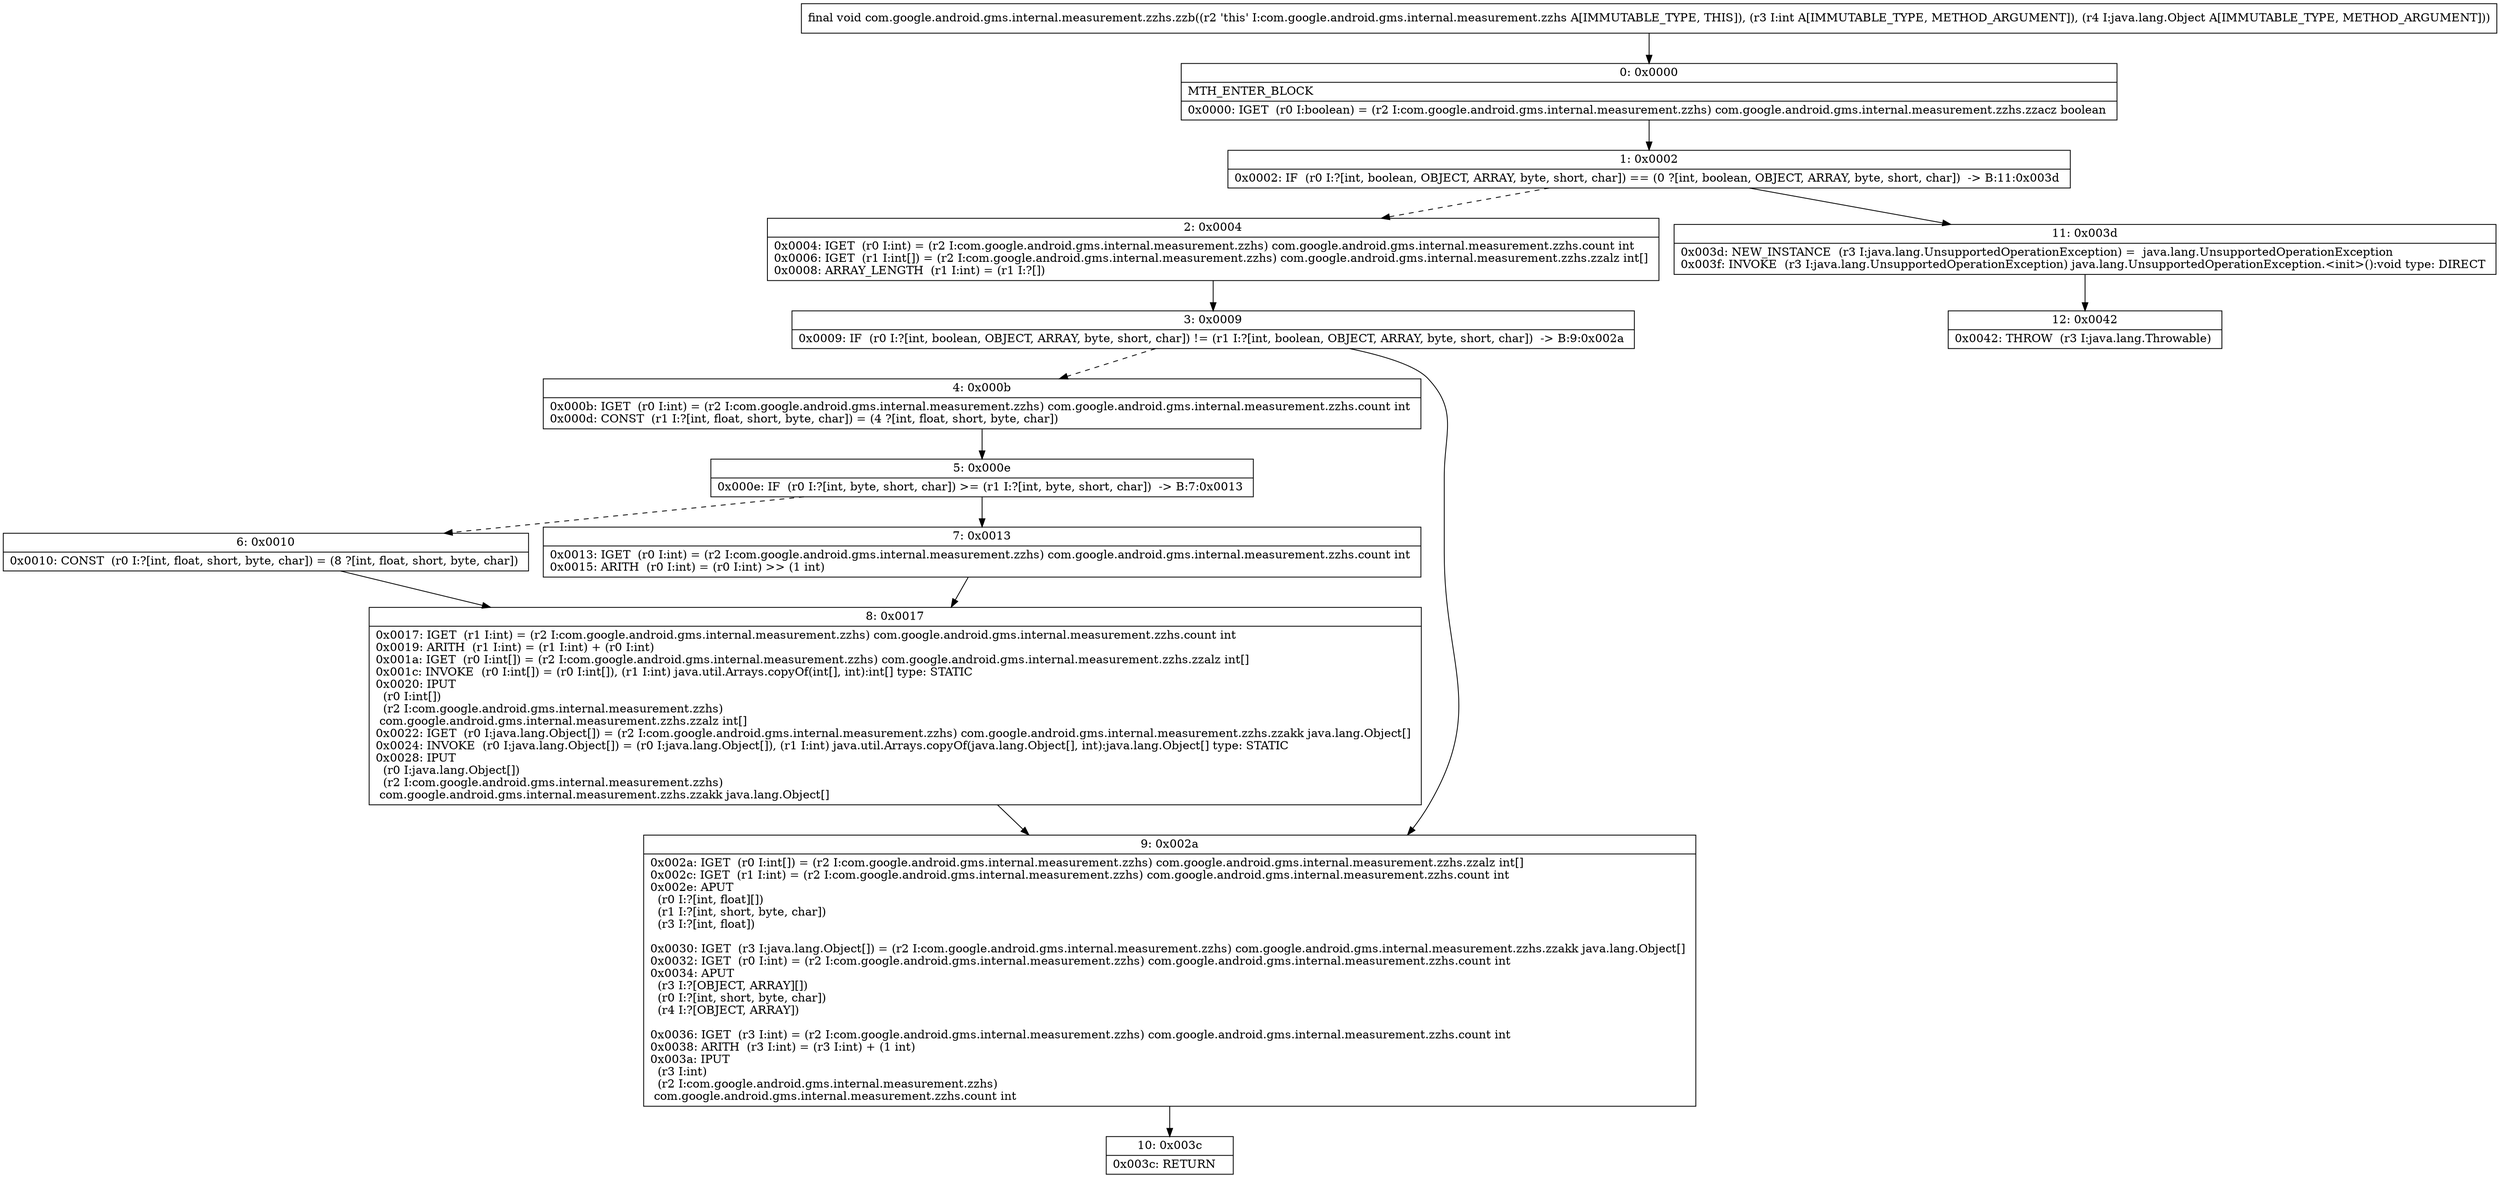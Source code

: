 digraph "CFG forcom.google.android.gms.internal.measurement.zzhs.zzb(ILjava\/lang\/Object;)V" {
Node_0 [shape=record,label="{0\:\ 0x0000|MTH_ENTER_BLOCK\l|0x0000: IGET  (r0 I:boolean) = (r2 I:com.google.android.gms.internal.measurement.zzhs) com.google.android.gms.internal.measurement.zzhs.zzacz boolean \l}"];
Node_1 [shape=record,label="{1\:\ 0x0002|0x0002: IF  (r0 I:?[int, boolean, OBJECT, ARRAY, byte, short, char]) == (0 ?[int, boolean, OBJECT, ARRAY, byte, short, char])  \-\> B:11:0x003d \l}"];
Node_2 [shape=record,label="{2\:\ 0x0004|0x0004: IGET  (r0 I:int) = (r2 I:com.google.android.gms.internal.measurement.zzhs) com.google.android.gms.internal.measurement.zzhs.count int \l0x0006: IGET  (r1 I:int[]) = (r2 I:com.google.android.gms.internal.measurement.zzhs) com.google.android.gms.internal.measurement.zzhs.zzalz int[] \l0x0008: ARRAY_LENGTH  (r1 I:int) = (r1 I:?[]) \l}"];
Node_3 [shape=record,label="{3\:\ 0x0009|0x0009: IF  (r0 I:?[int, boolean, OBJECT, ARRAY, byte, short, char]) != (r1 I:?[int, boolean, OBJECT, ARRAY, byte, short, char])  \-\> B:9:0x002a \l}"];
Node_4 [shape=record,label="{4\:\ 0x000b|0x000b: IGET  (r0 I:int) = (r2 I:com.google.android.gms.internal.measurement.zzhs) com.google.android.gms.internal.measurement.zzhs.count int \l0x000d: CONST  (r1 I:?[int, float, short, byte, char]) = (4 ?[int, float, short, byte, char]) \l}"];
Node_5 [shape=record,label="{5\:\ 0x000e|0x000e: IF  (r0 I:?[int, byte, short, char]) \>= (r1 I:?[int, byte, short, char])  \-\> B:7:0x0013 \l}"];
Node_6 [shape=record,label="{6\:\ 0x0010|0x0010: CONST  (r0 I:?[int, float, short, byte, char]) = (8 ?[int, float, short, byte, char]) \l}"];
Node_7 [shape=record,label="{7\:\ 0x0013|0x0013: IGET  (r0 I:int) = (r2 I:com.google.android.gms.internal.measurement.zzhs) com.google.android.gms.internal.measurement.zzhs.count int \l0x0015: ARITH  (r0 I:int) = (r0 I:int) \>\> (1 int) \l}"];
Node_8 [shape=record,label="{8\:\ 0x0017|0x0017: IGET  (r1 I:int) = (r2 I:com.google.android.gms.internal.measurement.zzhs) com.google.android.gms.internal.measurement.zzhs.count int \l0x0019: ARITH  (r1 I:int) = (r1 I:int) + (r0 I:int) \l0x001a: IGET  (r0 I:int[]) = (r2 I:com.google.android.gms.internal.measurement.zzhs) com.google.android.gms.internal.measurement.zzhs.zzalz int[] \l0x001c: INVOKE  (r0 I:int[]) = (r0 I:int[]), (r1 I:int) java.util.Arrays.copyOf(int[], int):int[] type: STATIC \l0x0020: IPUT  \l  (r0 I:int[])\l  (r2 I:com.google.android.gms.internal.measurement.zzhs)\l com.google.android.gms.internal.measurement.zzhs.zzalz int[] \l0x0022: IGET  (r0 I:java.lang.Object[]) = (r2 I:com.google.android.gms.internal.measurement.zzhs) com.google.android.gms.internal.measurement.zzhs.zzakk java.lang.Object[] \l0x0024: INVOKE  (r0 I:java.lang.Object[]) = (r0 I:java.lang.Object[]), (r1 I:int) java.util.Arrays.copyOf(java.lang.Object[], int):java.lang.Object[] type: STATIC \l0x0028: IPUT  \l  (r0 I:java.lang.Object[])\l  (r2 I:com.google.android.gms.internal.measurement.zzhs)\l com.google.android.gms.internal.measurement.zzhs.zzakk java.lang.Object[] \l}"];
Node_9 [shape=record,label="{9\:\ 0x002a|0x002a: IGET  (r0 I:int[]) = (r2 I:com.google.android.gms.internal.measurement.zzhs) com.google.android.gms.internal.measurement.zzhs.zzalz int[] \l0x002c: IGET  (r1 I:int) = (r2 I:com.google.android.gms.internal.measurement.zzhs) com.google.android.gms.internal.measurement.zzhs.count int \l0x002e: APUT  \l  (r0 I:?[int, float][])\l  (r1 I:?[int, short, byte, char])\l  (r3 I:?[int, float])\l \l0x0030: IGET  (r3 I:java.lang.Object[]) = (r2 I:com.google.android.gms.internal.measurement.zzhs) com.google.android.gms.internal.measurement.zzhs.zzakk java.lang.Object[] \l0x0032: IGET  (r0 I:int) = (r2 I:com.google.android.gms.internal.measurement.zzhs) com.google.android.gms.internal.measurement.zzhs.count int \l0x0034: APUT  \l  (r3 I:?[OBJECT, ARRAY][])\l  (r0 I:?[int, short, byte, char])\l  (r4 I:?[OBJECT, ARRAY])\l \l0x0036: IGET  (r3 I:int) = (r2 I:com.google.android.gms.internal.measurement.zzhs) com.google.android.gms.internal.measurement.zzhs.count int \l0x0038: ARITH  (r3 I:int) = (r3 I:int) + (1 int) \l0x003a: IPUT  \l  (r3 I:int)\l  (r2 I:com.google.android.gms.internal.measurement.zzhs)\l com.google.android.gms.internal.measurement.zzhs.count int \l}"];
Node_10 [shape=record,label="{10\:\ 0x003c|0x003c: RETURN   \l}"];
Node_11 [shape=record,label="{11\:\ 0x003d|0x003d: NEW_INSTANCE  (r3 I:java.lang.UnsupportedOperationException) =  java.lang.UnsupportedOperationException \l0x003f: INVOKE  (r3 I:java.lang.UnsupportedOperationException) java.lang.UnsupportedOperationException.\<init\>():void type: DIRECT \l}"];
Node_12 [shape=record,label="{12\:\ 0x0042|0x0042: THROW  (r3 I:java.lang.Throwable) \l}"];
MethodNode[shape=record,label="{final void com.google.android.gms.internal.measurement.zzhs.zzb((r2 'this' I:com.google.android.gms.internal.measurement.zzhs A[IMMUTABLE_TYPE, THIS]), (r3 I:int A[IMMUTABLE_TYPE, METHOD_ARGUMENT]), (r4 I:java.lang.Object A[IMMUTABLE_TYPE, METHOD_ARGUMENT])) }"];
MethodNode -> Node_0;
Node_0 -> Node_1;
Node_1 -> Node_2[style=dashed];
Node_1 -> Node_11;
Node_2 -> Node_3;
Node_3 -> Node_4[style=dashed];
Node_3 -> Node_9;
Node_4 -> Node_5;
Node_5 -> Node_6[style=dashed];
Node_5 -> Node_7;
Node_6 -> Node_8;
Node_7 -> Node_8;
Node_8 -> Node_9;
Node_9 -> Node_10;
Node_11 -> Node_12;
}

